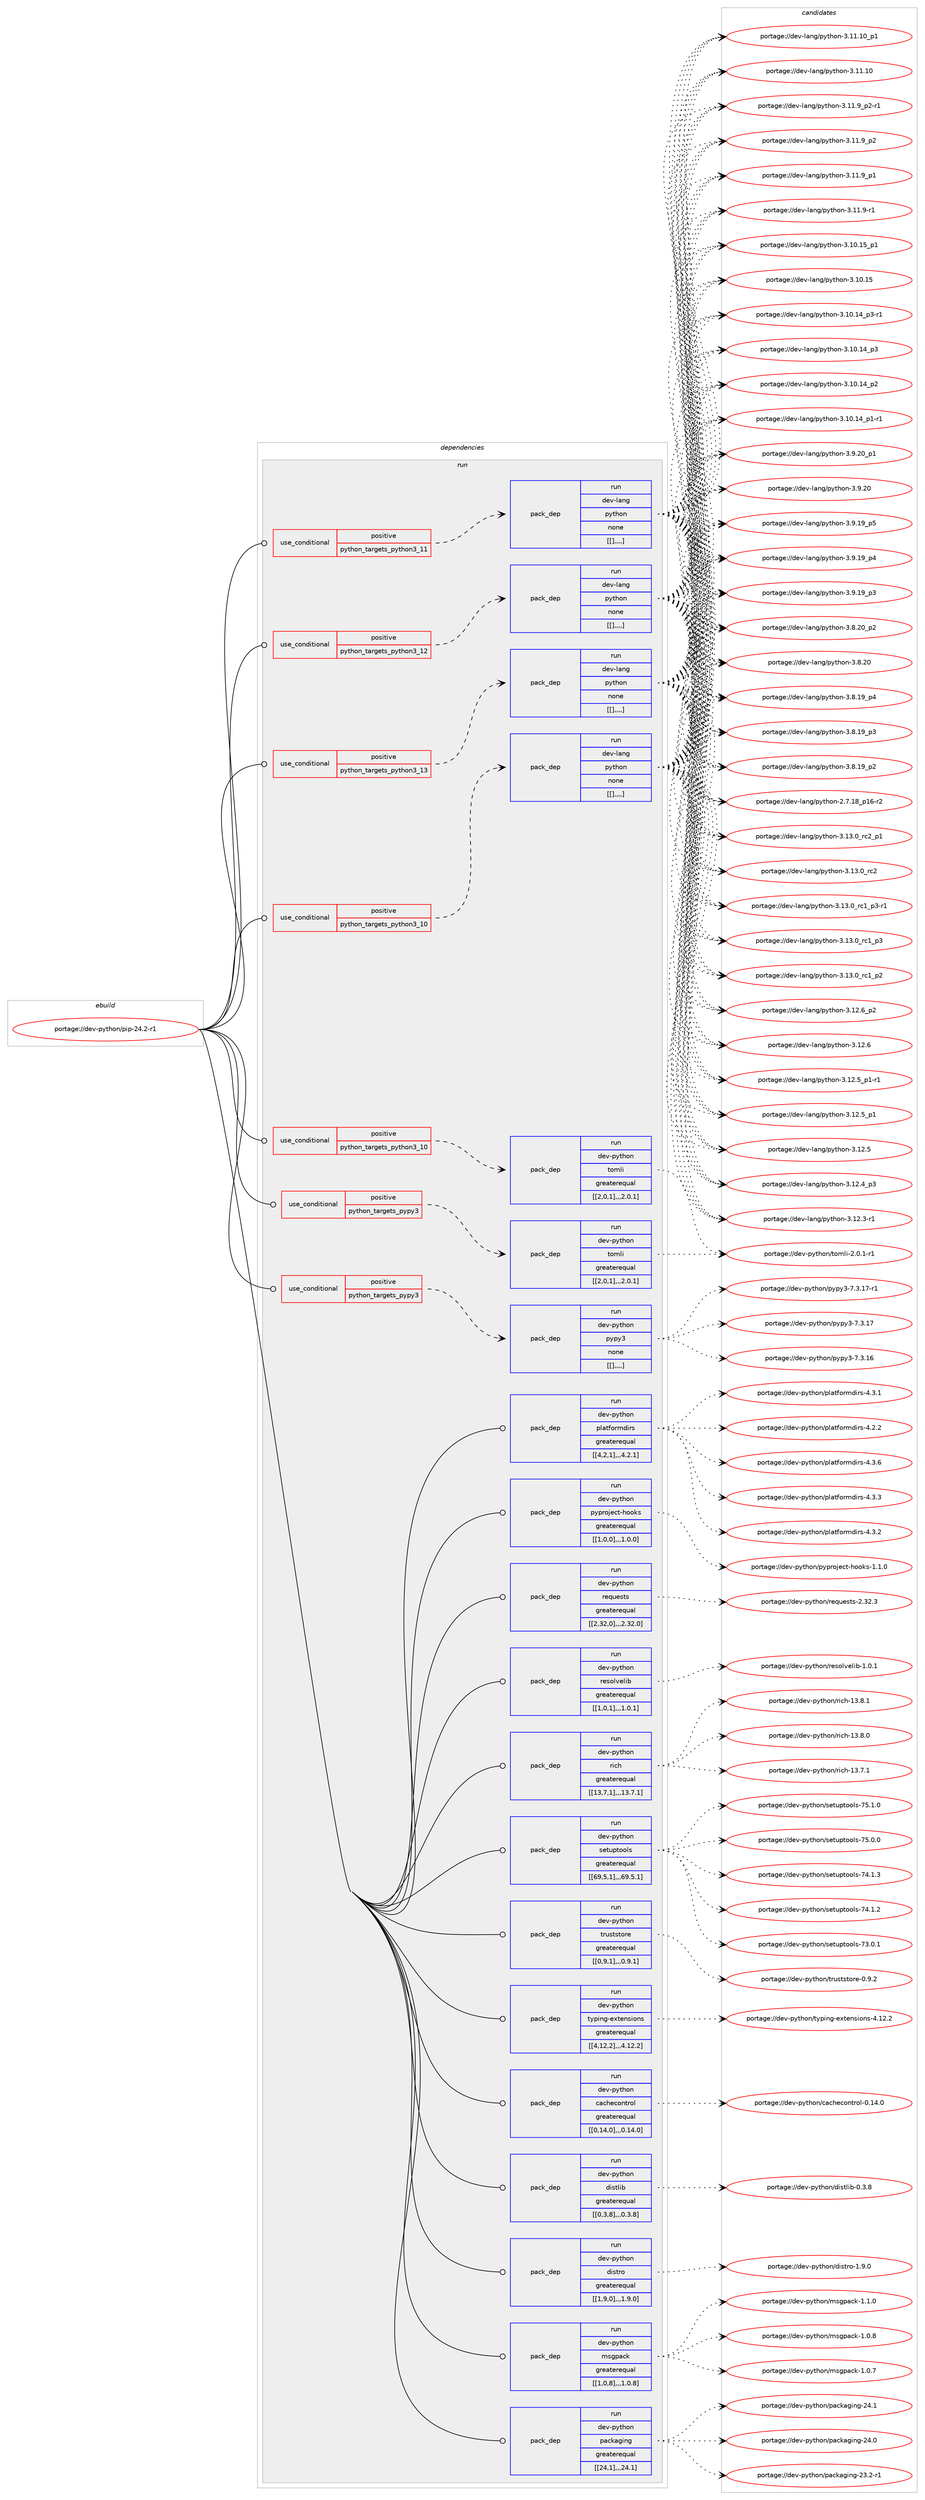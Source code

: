 digraph prolog {

# *************
# Graph options
# *************

newrank=true;
concentrate=true;
compound=true;
graph [rankdir=LR,fontname=Helvetica,fontsize=10,ranksep=1.5];#, ranksep=2.5, nodesep=0.2];
edge  [arrowhead=vee];
node  [fontname=Helvetica,fontsize=10];

# **********
# The ebuild
# **********

subgraph cluster_leftcol {
color=gray;
label=<<i>ebuild</i>>;
id [label="portage://dev-python/pip-24.2-r1", color=red, width=4, href="../dev-python/pip-24.2-r1.svg"];
}

# ****************
# The dependencies
# ****************

subgraph cluster_midcol {
color=gray;
label=<<i>dependencies</i>>;
subgraph cluster_compile {
fillcolor="#eeeeee";
style=filled;
label=<<i>compile</i>>;
}
subgraph cluster_compileandrun {
fillcolor="#eeeeee";
style=filled;
label=<<i>compile and run</i>>;
}
subgraph cluster_run {
fillcolor="#eeeeee";
style=filled;
label=<<i>run</i>>;
subgraph cond37323 {
dependency156574 [label=<<TABLE BORDER="0" CELLBORDER="1" CELLSPACING="0" CELLPADDING="4"><TR><TD ROWSPAN="3" CELLPADDING="10">use_conditional</TD></TR><TR><TD>positive</TD></TR><TR><TD>python_targets_pypy3</TD></TR></TABLE>>, shape=none, color=red];
subgraph pack118034 {
dependency156575 [label=<<TABLE BORDER="0" CELLBORDER="1" CELLSPACING="0" CELLPADDING="4" WIDTH="220"><TR><TD ROWSPAN="6" CELLPADDING="30">pack_dep</TD></TR><TR><TD WIDTH="110">run</TD></TR><TR><TD>dev-python</TD></TR><TR><TD>pypy3</TD></TR><TR><TD>none</TD></TR><TR><TD>[[],,,,]</TD></TR></TABLE>>, shape=none, color=blue];
}
dependency156574:e -> dependency156575:w [weight=20,style="dashed",arrowhead="vee"];
}
id:e -> dependency156574:w [weight=20,style="solid",arrowhead="odot"];
subgraph cond37324 {
dependency156576 [label=<<TABLE BORDER="0" CELLBORDER="1" CELLSPACING="0" CELLPADDING="4"><TR><TD ROWSPAN="3" CELLPADDING="10">use_conditional</TD></TR><TR><TD>positive</TD></TR><TR><TD>python_targets_pypy3</TD></TR></TABLE>>, shape=none, color=red];
subgraph pack118035 {
dependency156577 [label=<<TABLE BORDER="0" CELLBORDER="1" CELLSPACING="0" CELLPADDING="4" WIDTH="220"><TR><TD ROWSPAN="6" CELLPADDING="30">pack_dep</TD></TR><TR><TD WIDTH="110">run</TD></TR><TR><TD>dev-python</TD></TR><TR><TD>tomli</TD></TR><TR><TD>greaterequal</TD></TR><TR><TD>[[2,0,1],,,2.0.1]</TD></TR></TABLE>>, shape=none, color=blue];
}
dependency156576:e -> dependency156577:w [weight=20,style="dashed",arrowhead="vee"];
}
id:e -> dependency156576:w [weight=20,style="solid",arrowhead="odot"];
subgraph cond37325 {
dependency156578 [label=<<TABLE BORDER="0" CELLBORDER="1" CELLSPACING="0" CELLPADDING="4"><TR><TD ROWSPAN="3" CELLPADDING="10">use_conditional</TD></TR><TR><TD>positive</TD></TR><TR><TD>python_targets_python3_10</TD></TR></TABLE>>, shape=none, color=red];
subgraph pack118036 {
dependency156579 [label=<<TABLE BORDER="0" CELLBORDER="1" CELLSPACING="0" CELLPADDING="4" WIDTH="220"><TR><TD ROWSPAN="6" CELLPADDING="30">pack_dep</TD></TR><TR><TD WIDTH="110">run</TD></TR><TR><TD>dev-lang</TD></TR><TR><TD>python</TD></TR><TR><TD>none</TD></TR><TR><TD>[[],,,,]</TD></TR></TABLE>>, shape=none, color=blue];
}
dependency156578:e -> dependency156579:w [weight=20,style="dashed",arrowhead="vee"];
}
id:e -> dependency156578:w [weight=20,style="solid",arrowhead="odot"];
subgraph cond37326 {
dependency156580 [label=<<TABLE BORDER="0" CELLBORDER="1" CELLSPACING="0" CELLPADDING="4"><TR><TD ROWSPAN="3" CELLPADDING="10">use_conditional</TD></TR><TR><TD>positive</TD></TR><TR><TD>python_targets_python3_10</TD></TR></TABLE>>, shape=none, color=red];
subgraph pack118037 {
dependency156581 [label=<<TABLE BORDER="0" CELLBORDER="1" CELLSPACING="0" CELLPADDING="4" WIDTH="220"><TR><TD ROWSPAN="6" CELLPADDING="30">pack_dep</TD></TR><TR><TD WIDTH="110">run</TD></TR><TR><TD>dev-python</TD></TR><TR><TD>tomli</TD></TR><TR><TD>greaterequal</TD></TR><TR><TD>[[2,0,1],,,2.0.1]</TD></TR></TABLE>>, shape=none, color=blue];
}
dependency156580:e -> dependency156581:w [weight=20,style="dashed",arrowhead="vee"];
}
id:e -> dependency156580:w [weight=20,style="solid",arrowhead="odot"];
subgraph cond37327 {
dependency156582 [label=<<TABLE BORDER="0" CELLBORDER="1" CELLSPACING="0" CELLPADDING="4"><TR><TD ROWSPAN="3" CELLPADDING="10">use_conditional</TD></TR><TR><TD>positive</TD></TR><TR><TD>python_targets_python3_11</TD></TR></TABLE>>, shape=none, color=red];
subgraph pack118038 {
dependency156583 [label=<<TABLE BORDER="0" CELLBORDER="1" CELLSPACING="0" CELLPADDING="4" WIDTH="220"><TR><TD ROWSPAN="6" CELLPADDING="30">pack_dep</TD></TR><TR><TD WIDTH="110">run</TD></TR><TR><TD>dev-lang</TD></TR><TR><TD>python</TD></TR><TR><TD>none</TD></TR><TR><TD>[[],,,,]</TD></TR></TABLE>>, shape=none, color=blue];
}
dependency156582:e -> dependency156583:w [weight=20,style="dashed",arrowhead="vee"];
}
id:e -> dependency156582:w [weight=20,style="solid",arrowhead="odot"];
subgraph cond37328 {
dependency156584 [label=<<TABLE BORDER="0" CELLBORDER="1" CELLSPACING="0" CELLPADDING="4"><TR><TD ROWSPAN="3" CELLPADDING="10">use_conditional</TD></TR><TR><TD>positive</TD></TR><TR><TD>python_targets_python3_12</TD></TR></TABLE>>, shape=none, color=red];
subgraph pack118039 {
dependency156585 [label=<<TABLE BORDER="0" CELLBORDER="1" CELLSPACING="0" CELLPADDING="4" WIDTH="220"><TR><TD ROWSPAN="6" CELLPADDING="30">pack_dep</TD></TR><TR><TD WIDTH="110">run</TD></TR><TR><TD>dev-lang</TD></TR><TR><TD>python</TD></TR><TR><TD>none</TD></TR><TR><TD>[[],,,,]</TD></TR></TABLE>>, shape=none, color=blue];
}
dependency156584:e -> dependency156585:w [weight=20,style="dashed",arrowhead="vee"];
}
id:e -> dependency156584:w [weight=20,style="solid",arrowhead="odot"];
subgraph cond37329 {
dependency156586 [label=<<TABLE BORDER="0" CELLBORDER="1" CELLSPACING="0" CELLPADDING="4"><TR><TD ROWSPAN="3" CELLPADDING="10">use_conditional</TD></TR><TR><TD>positive</TD></TR><TR><TD>python_targets_python3_13</TD></TR></TABLE>>, shape=none, color=red];
subgraph pack118040 {
dependency156587 [label=<<TABLE BORDER="0" CELLBORDER="1" CELLSPACING="0" CELLPADDING="4" WIDTH="220"><TR><TD ROWSPAN="6" CELLPADDING="30">pack_dep</TD></TR><TR><TD WIDTH="110">run</TD></TR><TR><TD>dev-lang</TD></TR><TR><TD>python</TD></TR><TR><TD>none</TD></TR><TR><TD>[[],,,,]</TD></TR></TABLE>>, shape=none, color=blue];
}
dependency156586:e -> dependency156587:w [weight=20,style="dashed",arrowhead="vee"];
}
id:e -> dependency156586:w [weight=20,style="solid",arrowhead="odot"];
subgraph pack118041 {
dependency156588 [label=<<TABLE BORDER="0" CELLBORDER="1" CELLSPACING="0" CELLPADDING="4" WIDTH="220"><TR><TD ROWSPAN="6" CELLPADDING="30">pack_dep</TD></TR><TR><TD WIDTH="110">run</TD></TR><TR><TD>dev-python</TD></TR><TR><TD>cachecontrol</TD></TR><TR><TD>greaterequal</TD></TR><TR><TD>[[0,14,0],,,0.14.0]</TD></TR></TABLE>>, shape=none, color=blue];
}
id:e -> dependency156588:w [weight=20,style="solid",arrowhead="odot"];
subgraph pack118042 {
dependency156589 [label=<<TABLE BORDER="0" CELLBORDER="1" CELLSPACING="0" CELLPADDING="4" WIDTH="220"><TR><TD ROWSPAN="6" CELLPADDING="30">pack_dep</TD></TR><TR><TD WIDTH="110">run</TD></TR><TR><TD>dev-python</TD></TR><TR><TD>distlib</TD></TR><TR><TD>greaterequal</TD></TR><TR><TD>[[0,3,8],,,0.3.8]</TD></TR></TABLE>>, shape=none, color=blue];
}
id:e -> dependency156589:w [weight=20,style="solid",arrowhead="odot"];
subgraph pack118043 {
dependency156590 [label=<<TABLE BORDER="0" CELLBORDER="1" CELLSPACING="0" CELLPADDING="4" WIDTH="220"><TR><TD ROWSPAN="6" CELLPADDING="30">pack_dep</TD></TR><TR><TD WIDTH="110">run</TD></TR><TR><TD>dev-python</TD></TR><TR><TD>distro</TD></TR><TR><TD>greaterequal</TD></TR><TR><TD>[[1,9,0],,,1.9.0]</TD></TR></TABLE>>, shape=none, color=blue];
}
id:e -> dependency156590:w [weight=20,style="solid",arrowhead="odot"];
subgraph pack118044 {
dependency156591 [label=<<TABLE BORDER="0" CELLBORDER="1" CELLSPACING="0" CELLPADDING="4" WIDTH="220"><TR><TD ROWSPAN="6" CELLPADDING="30">pack_dep</TD></TR><TR><TD WIDTH="110">run</TD></TR><TR><TD>dev-python</TD></TR><TR><TD>msgpack</TD></TR><TR><TD>greaterequal</TD></TR><TR><TD>[[1,0,8],,,1.0.8]</TD></TR></TABLE>>, shape=none, color=blue];
}
id:e -> dependency156591:w [weight=20,style="solid",arrowhead="odot"];
subgraph pack118045 {
dependency156592 [label=<<TABLE BORDER="0" CELLBORDER="1" CELLSPACING="0" CELLPADDING="4" WIDTH="220"><TR><TD ROWSPAN="6" CELLPADDING="30">pack_dep</TD></TR><TR><TD WIDTH="110">run</TD></TR><TR><TD>dev-python</TD></TR><TR><TD>packaging</TD></TR><TR><TD>greaterequal</TD></TR><TR><TD>[[24,1],,,24.1]</TD></TR></TABLE>>, shape=none, color=blue];
}
id:e -> dependency156592:w [weight=20,style="solid",arrowhead="odot"];
subgraph pack118046 {
dependency156593 [label=<<TABLE BORDER="0" CELLBORDER="1" CELLSPACING="0" CELLPADDING="4" WIDTH="220"><TR><TD ROWSPAN="6" CELLPADDING="30">pack_dep</TD></TR><TR><TD WIDTH="110">run</TD></TR><TR><TD>dev-python</TD></TR><TR><TD>platformdirs</TD></TR><TR><TD>greaterequal</TD></TR><TR><TD>[[4,2,1],,,4.2.1]</TD></TR></TABLE>>, shape=none, color=blue];
}
id:e -> dependency156593:w [weight=20,style="solid",arrowhead="odot"];
subgraph pack118047 {
dependency156594 [label=<<TABLE BORDER="0" CELLBORDER="1" CELLSPACING="0" CELLPADDING="4" WIDTH="220"><TR><TD ROWSPAN="6" CELLPADDING="30">pack_dep</TD></TR><TR><TD WIDTH="110">run</TD></TR><TR><TD>dev-python</TD></TR><TR><TD>pyproject-hooks</TD></TR><TR><TD>greaterequal</TD></TR><TR><TD>[[1,0,0],,,1.0.0]</TD></TR></TABLE>>, shape=none, color=blue];
}
id:e -> dependency156594:w [weight=20,style="solid",arrowhead="odot"];
subgraph pack118048 {
dependency156595 [label=<<TABLE BORDER="0" CELLBORDER="1" CELLSPACING="0" CELLPADDING="4" WIDTH="220"><TR><TD ROWSPAN="6" CELLPADDING="30">pack_dep</TD></TR><TR><TD WIDTH="110">run</TD></TR><TR><TD>dev-python</TD></TR><TR><TD>requests</TD></TR><TR><TD>greaterequal</TD></TR><TR><TD>[[2,32,0],,,2.32.0]</TD></TR></TABLE>>, shape=none, color=blue];
}
id:e -> dependency156595:w [weight=20,style="solid",arrowhead="odot"];
subgraph pack118049 {
dependency156596 [label=<<TABLE BORDER="0" CELLBORDER="1" CELLSPACING="0" CELLPADDING="4" WIDTH="220"><TR><TD ROWSPAN="6" CELLPADDING="30">pack_dep</TD></TR><TR><TD WIDTH="110">run</TD></TR><TR><TD>dev-python</TD></TR><TR><TD>resolvelib</TD></TR><TR><TD>greaterequal</TD></TR><TR><TD>[[1,0,1],,,1.0.1]</TD></TR></TABLE>>, shape=none, color=blue];
}
id:e -> dependency156596:w [weight=20,style="solid",arrowhead="odot"];
subgraph pack118050 {
dependency156597 [label=<<TABLE BORDER="0" CELLBORDER="1" CELLSPACING="0" CELLPADDING="4" WIDTH="220"><TR><TD ROWSPAN="6" CELLPADDING="30">pack_dep</TD></TR><TR><TD WIDTH="110">run</TD></TR><TR><TD>dev-python</TD></TR><TR><TD>rich</TD></TR><TR><TD>greaterequal</TD></TR><TR><TD>[[13,7,1],,,13.7.1]</TD></TR></TABLE>>, shape=none, color=blue];
}
id:e -> dependency156597:w [weight=20,style="solid",arrowhead="odot"];
subgraph pack118051 {
dependency156598 [label=<<TABLE BORDER="0" CELLBORDER="1" CELLSPACING="0" CELLPADDING="4" WIDTH="220"><TR><TD ROWSPAN="6" CELLPADDING="30">pack_dep</TD></TR><TR><TD WIDTH="110">run</TD></TR><TR><TD>dev-python</TD></TR><TR><TD>setuptools</TD></TR><TR><TD>greaterequal</TD></TR><TR><TD>[[69,5,1],,,69.5.1]</TD></TR></TABLE>>, shape=none, color=blue];
}
id:e -> dependency156598:w [weight=20,style="solid",arrowhead="odot"];
subgraph pack118052 {
dependency156599 [label=<<TABLE BORDER="0" CELLBORDER="1" CELLSPACING="0" CELLPADDING="4" WIDTH="220"><TR><TD ROWSPAN="6" CELLPADDING="30">pack_dep</TD></TR><TR><TD WIDTH="110">run</TD></TR><TR><TD>dev-python</TD></TR><TR><TD>truststore</TD></TR><TR><TD>greaterequal</TD></TR><TR><TD>[[0,9,1],,,0.9.1]</TD></TR></TABLE>>, shape=none, color=blue];
}
id:e -> dependency156599:w [weight=20,style="solid",arrowhead="odot"];
subgraph pack118053 {
dependency156600 [label=<<TABLE BORDER="0" CELLBORDER="1" CELLSPACING="0" CELLPADDING="4" WIDTH="220"><TR><TD ROWSPAN="6" CELLPADDING="30">pack_dep</TD></TR><TR><TD WIDTH="110">run</TD></TR><TR><TD>dev-python</TD></TR><TR><TD>typing-extensions</TD></TR><TR><TD>greaterequal</TD></TR><TR><TD>[[4,12,2],,,4.12.2]</TD></TR></TABLE>>, shape=none, color=blue];
}
id:e -> dependency156600:w [weight=20,style="solid",arrowhead="odot"];
}
}

# **************
# The candidates
# **************

subgraph cluster_choices {
rank=same;
color=gray;
label=<<i>candidates</i>>;

subgraph choice118034 {
color=black;
nodesep=1;
choice100101118451121211161041111104711212111212151455546514649554511449 [label="portage://dev-python/pypy3-7.3.17-r1", color=red, width=4,href="../dev-python/pypy3-7.3.17-r1.svg"];
choice10010111845112121116104111110471121211121215145554651464955 [label="portage://dev-python/pypy3-7.3.17", color=red, width=4,href="../dev-python/pypy3-7.3.17.svg"];
choice10010111845112121116104111110471121211121215145554651464954 [label="portage://dev-python/pypy3-7.3.16", color=red, width=4,href="../dev-python/pypy3-7.3.16.svg"];
dependency156575:e -> choice100101118451121211161041111104711212111212151455546514649554511449:w [style=dotted,weight="100"];
dependency156575:e -> choice10010111845112121116104111110471121211121215145554651464955:w [style=dotted,weight="100"];
dependency156575:e -> choice10010111845112121116104111110471121211121215145554651464954:w [style=dotted,weight="100"];
}
subgraph choice118035 {
color=black;
nodesep=1;
choice10010111845112121116104111110471161111091081054550464846494511449 [label="portage://dev-python/tomli-2.0.1-r1", color=red, width=4,href="../dev-python/tomli-2.0.1-r1.svg"];
dependency156577:e -> choice10010111845112121116104111110471161111091081054550464846494511449:w [style=dotted,weight="100"];
}
subgraph choice118036 {
color=black;
nodesep=1;
choice100101118451089711010347112121116104111110455146495146489511499509511249 [label="portage://dev-lang/python-3.13.0_rc2_p1", color=red, width=4,href="../dev-lang/python-3.13.0_rc2_p1.svg"];
choice10010111845108971101034711212111610411111045514649514648951149950 [label="portage://dev-lang/python-3.13.0_rc2", color=red, width=4,href="../dev-lang/python-3.13.0_rc2.svg"];
choice1001011184510897110103471121211161041111104551464951464895114994995112514511449 [label="portage://dev-lang/python-3.13.0_rc1_p3-r1", color=red, width=4,href="../dev-lang/python-3.13.0_rc1_p3-r1.svg"];
choice100101118451089711010347112121116104111110455146495146489511499499511251 [label="portage://dev-lang/python-3.13.0_rc1_p3", color=red, width=4,href="../dev-lang/python-3.13.0_rc1_p3.svg"];
choice100101118451089711010347112121116104111110455146495146489511499499511250 [label="portage://dev-lang/python-3.13.0_rc1_p2", color=red, width=4,href="../dev-lang/python-3.13.0_rc1_p2.svg"];
choice100101118451089711010347112121116104111110455146495046549511250 [label="portage://dev-lang/python-3.12.6_p2", color=red, width=4,href="../dev-lang/python-3.12.6_p2.svg"];
choice10010111845108971101034711212111610411111045514649504654 [label="portage://dev-lang/python-3.12.6", color=red, width=4,href="../dev-lang/python-3.12.6.svg"];
choice1001011184510897110103471121211161041111104551464950465395112494511449 [label="portage://dev-lang/python-3.12.5_p1-r1", color=red, width=4,href="../dev-lang/python-3.12.5_p1-r1.svg"];
choice100101118451089711010347112121116104111110455146495046539511249 [label="portage://dev-lang/python-3.12.5_p1", color=red, width=4,href="../dev-lang/python-3.12.5_p1.svg"];
choice10010111845108971101034711212111610411111045514649504653 [label="portage://dev-lang/python-3.12.5", color=red, width=4,href="../dev-lang/python-3.12.5.svg"];
choice100101118451089711010347112121116104111110455146495046529511251 [label="portage://dev-lang/python-3.12.4_p3", color=red, width=4,href="../dev-lang/python-3.12.4_p3.svg"];
choice100101118451089711010347112121116104111110455146495046514511449 [label="portage://dev-lang/python-3.12.3-r1", color=red, width=4,href="../dev-lang/python-3.12.3-r1.svg"];
choice10010111845108971101034711212111610411111045514649494649489511249 [label="portage://dev-lang/python-3.11.10_p1", color=red, width=4,href="../dev-lang/python-3.11.10_p1.svg"];
choice1001011184510897110103471121211161041111104551464949464948 [label="portage://dev-lang/python-3.11.10", color=red, width=4,href="../dev-lang/python-3.11.10.svg"];
choice1001011184510897110103471121211161041111104551464949465795112504511449 [label="portage://dev-lang/python-3.11.9_p2-r1", color=red, width=4,href="../dev-lang/python-3.11.9_p2-r1.svg"];
choice100101118451089711010347112121116104111110455146494946579511250 [label="portage://dev-lang/python-3.11.9_p2", color=red, width=4,href="../dev-lang/python-3.11.9_p2.svg"];
choice100101118451089711010347112121116104111110455146494946579511249 [label="portage://dev-lang/python-3.11.9_p1", color=red, width=4,href="../dev-lang/python-3.11.9_p1.svg"];
choice100101118451089711010347112121116104111110455146494946574511449 [label="portage://dev-lang/python-3.11.9-r1", color=red, width=4,href="../dev-lang/python-3.11.9-r1.svg"];
choice10010111845108971101034711212111610411111045514649484649539511249 [label="portage://dev-lang/python-3.10.15_p1", color=red, width=4,href="../dev-lang/python-3.10.15_p1.svg"];
choice1001011184510897110103471121211161041111104551464948464953 [label="portage://dev-lang/python-3.10.15", color=red, width=4,href="../dev-lang/python-3.10.15.svg"];
choice100101118451089711010347112121116104111110455146494846495295112514511449 [label="portage://dev-lang/python-3.10.14_p3-r1", color=red, width=4,href="../dev-lang/python-3.10.14_p3-r1.svg"];
choice10010111845108971101034711212111610411111045514649484649529511251 [label="portage://dev-lang/python-3.10.14_p3", color=red, width=4,href="../dev-lang/python-3.10.14_p3.svg"];
choice10010111845108971101034711212111610411111045514649484649529511250 [label="portage://dev-lang/python-3.10.14_p2", color=red, width=4,href="../dev-lang/python-3.10.14_p2.svg"];
choice100101118451089711010347112121116104111110455146494846495295112494511449 [label="portage://dev-lang/python-3.10.14_p1-r1", color=red, width=4,href="../dev-lang/python-3.10.14_p1-r1.svg"];
choice100101118451089711010347112121116104111110455146574650489511249 [label="portage://dev-lang/python-3.9.20_p1", color=red, width=4,href="../dev-lang/python-3.9.20_p1.svg"];
choice10010111845108971101034711212111610411111045514657465048 [label="portage://dev-lang/python-3.9.20", color=red, width=4,href="../dev-lang/python-3.9.20.svg"];
choice100101118451089711010347112121116104111110455146574649579511253 [label="portage://dev-lang/python-3.9.19_p5", color=red, width=4,href="../dev-lang/python-3.9.19_p5.svg"];
choice100101118451089711010347112121116104111110455146574649579511252 [label="portage://dev-lang/python-3.9.19_p4", color=red, width=4,href="../dev-lang/python-3.9.19_p4.svg"];
choice100101118451089711010347112121116104111110455146574649579511251 [label="portage://dev-lang/python-3.9.19_p3", color=red, width=4,href="../dev-lang/python-3.9.19_p3.svg"];
choice100101118451089711010347112121116104111110455146564650489511250 [label="portage://dev-lang/python-3.8.20_p2", color=red, width=4,href="../dev-lang/python-3.8.20_p2.svg"];
choice10010111845108971101034711212111610411111045514656465048 [label="portage://dev-lang/python-3.8.20", color=red, width=4,href="../dev-lang/python-3.8.20.svg"];
choice100101118451089711010347112121116104111110455146564649579511252 [label="portage://dev-lang/python-3.8.19_p4", color=red, width=4,href="../dev-lang/python-3.8.19_p4.svg"];
choice100101118451089711010347112121116104111110455146564649579511251 [label="portage://dev-lang/python-3.8.19_p3", color=red, width=4,href="../dev-lang/python-3.8.19_p3.svg"];
choice100101118451089711010347112121116104111110455146564649579511250 [label="portage://dev-lang/python-3.8.19_p2", color=red, width=4,href="../dev-lang/python-3.8.19_p2.svg"];
choice100101118451089711010347112121116104111110455046554649569511249544511450 [label="portage://dev-lang/python-2.7.18_p16-r2", color=red, width=4,href="../dev-lang/python-2.7.18_p16-r2.svg"];
dependency156579:e -> choice100101118451089711010347112121116104111110455146495146489511499509511249:w [style=dotted,weight="100"];
dependency156579:e -> choice10010111845108971101034711212111610411111045514649514648951149950:w [style=dotted,weight="100"];
dependency156579:e -> choice1001011184510897110103471121211161041111104551464951464895114994995112514511449:w [style=dotted,weight="100"];
dependency156579:e -> choice100101118451089711010347112121116104111110455146495146489511499499511251:w [style=dotted,weight="100"];
dependency156579:e -> choice100101118451089711010347112121116104111110455146495146489511499499511250:w [style=dotted,weight="100"];
dependency156579:e -> choice100101118451089711010347112121116104111110455146495046549511250:w [style=dotted,weight="100"];
dependency156579:e -> choice10010111845108971101034711212111610411111045514649504654:w [style=dotted,weight="100"];
dependency156579:e -> choice1001011184510897110103471121211161041111104551464950465395112494511449:w [style=dotted,weight="100"];
dependency156579:e -> choice100101118451089711010347112121116104111110455146495046539511249:w [style=dotted,weight="100"];
dependency156579:e -> choice10010111845108971101034711212111610411111045514649504653:w [style=dotted,weight="100"];
dependency156579:e -> choice100101118451089711010347112121116104111110455146495046529511251:w [style=dotted,weight="100"];
dependency156579:e -> choice100101118451089711010347112121116104111110455146495046514511449:w [style=dotted,weight="100"];
dependency156579:e -> choice10010111845108971101034711212111610411111045514649494649489511249:w [style=dotted,weight="100"];
dependency156579:e -> choice1001011184510897110103471121211161041111104551464949464948:w [style=dotted,weight="100"];
dependency156579:e -> choice1001011184510897110103471121211161041111104551464949465795112504511449:w [style=dotted,weight="100"];
dependency156579:e -> choice100101118451089711010347112121116104111110455146494946579511250:w [style=dotted,weight="100"];
dependency156579:e -> choice100101118451089711010347112121116104111110455146494946579511249:w [style=dotted,weight="100"];
dependency156579:e -> choice100101118451089711010347112121116104111110455146494946574511449:w [style=dotted,weight="100"];
dependency156579:e -> choice10010111845108971101034711212111610411111045514649484649539511249:w [style=dotted,weight="100"];
dependency156579:e -> choice1001011184510897110103471121211161041111104551464948464953:w [style=dotted,weight="100"];
dependency156579:e -> choice100101118451089711010347112121116104111110455146494846495295112514511449:w [style=dotted,weight="100"];
dependency156579:e -> choice10010111845108971101034711212111610411111045514649484649529511251:w [style=dotted,weight="100"];
dependency156579:e -> choice10010111845108971101034711212111610411111045514649484649529511250:w [style=dotted,weight="100"];
dependency156579:e -> choice100101118451089711010347112121116104111110455146494846495295112494511449:w [style=dotted,weight="100"];
dependency156579:e -> choice100101118451089711010347112121116104111110455146574650489511249:w [style=dotted,weight="100"];
dependency156579:e -> choice10010111845108971101034711212111610411111045514657465048:w [style=dotted,weight="100"];
dependency156579:e -> choice100101118451089711010347112121116104111110455146574649579511253:w [style=dotted,weight="100"];
dependency156579:e -> choice100101118451089711010347112121116104111110455146574649579511252:w [style=dotted,weight="100"];
dependency156579:e -> choice100101118451089711010347112121116104111110455146574649579511251:w [style=dotted,weight="100"];
dependency156579:e -> choice100101118451089711010347112121116104111110455146564650489511250:w [style=dotted,weight="100"];
dependency156579:e -> choice10010111845108971101034711212111610411111045514656465048:w [style=dotted,weight="100"];
dependency156579:e -> choice100101118451089711010347112121116104111110455146564649579511252:w [style=dotted,weight="100"];
dependency156579:e -> choice100101118451089711010347112121116104111110455146564649579511251:w [style=dotted,weight="100"];
dependency156579:e -> choice100101118451089711010347112121116104111110455146564649579511250:w [style=dotted,weight="100"];
dependency156579:e -> choice100101118451089711010347112121116104111110455046554649569511249544511450:w [style=dotted,weight="100"];
}
subgraph choice118037 {
color=black;
nodesep=1;
choice10010111845112121116104111110471161111091081054550464846494511449 [label="portage://dev-python/tomli-2.0.1-r1", color=red, width=4,href="../dev-python/tomli-2.0.1-r1.svg"];
dependency156581:e -> choice10010111845112121116104111110471161111091081054550464846494511449:w [style=dotted,weight="100"];
}
subgraph choice118038 {
color=black;
nodesep=1;
choice100101118451089711010347112121116104111110455146495146489511499509511249 [label="portage://dev-lang/python-3.13.0_rc2_p1", color=red, width=4,href="../dev-lang/python-3.13.0_rc2_p1.svg"];
choice10010111845108971101034711212111610411111045514649514648951149950 [label="portage://dev-lang/python-3.13.0_rc2", color=red, width=4,href="../dev-lang/python-3.13.0_rc2.svg"];
choice1001011184510897110103471121211161041111104551464951464895114994995112514511449 [label="portage://dev-lang/python-3.13.0_rc1_p3-r1", color=red, width=4,href="../dev-lang/python-3.13.0_rc1_p3-r1.svg"];
choice100101118451089711010347112121116104111110455146495146489511499499511251 [label="portage://dev-lang/python-3.13.0_rc1_p3", color=red, width=4,href="../dev-lang/python-3.13.0_rc1_p3.svg"];
choice100101118451089711010347112121116104111110455146495146489511499499511250 [label="portage://dev-lang/python-3.13.0_rc1_p2", color=red, width=4,href="../dev-lang/python-3.13.0_rc1_p2.svg"];
choice100101118451089711010347112121116104111110455146495046549511250 [label="portage://dev-lang/python-3.12.6_p2", color=red, width=4,href="../dev-lang/python-3.12.6_p2.svg"];
choice10010111845108971101034711212111610411111045514649504654 [label="portage://dev-lang/python-3.12.6", color=red, width=4,href="../dev-lang/python-3.12.6.svg"];
choice1001011184510897110103471121211161041111104551464950465395112494511449 [label="portage://dev-lang/python-3.12.5_p1-r1", color=red, width=4,href="../dev-lang/python-3.12.5_p1-r1.svg"];
choice100101118451089711010347112121116104111110455146495046539511249 [label="portage://dev-lang/python-3.12.5_p1", color=red, width=4,href="../dev-lang/python-3.12.5_p1.svg"];
choice10010111845108971101034711212111610411111045514649504653 [label="portage://dev-lang/python-3.12.5", color=red, width=4,href="../dev-lang/python-3.12.5.svg"];
choice100101118451089711010347112121116104111110455146495046529511251 [label="portage://dev-lang/python-3.12.4_p3", color=red, width=4,href="../dev-lang/python-3.12.4_p3.svg"];
choice100101118451089711010347112121116104111110455146495046514511449 [label="portage://dev-lang/python-3.12.3-r1", color=red, width=4,href="../dev-lang/python-3.12.3-r1.svg"];
choice10010111845108971101034711212111610411111045514649494649489511249 [label="portage://dev-lang/python-3.11.10_p1", color=red, width=4,href="../dev-lang/python-3.11.10_p1.svg"];
choice1001011184510897110103471121211161041111104551464949464948 [label="portage://dev-lang/python-3.11.10", color=red, width=4,href="../dev-lang/python-3.11.10.svg"];
choice1001011184510897110103471121211161041111104551464949465795112504511449 [label="portage://dev-lang/python-3.11.9_p2-r1", color=red, width=4,href="../dev-lang/python-3.11.9_p2-r1.svg"];
choice100101118451089711010347112121116104111110455146494946579511250 [label="portage://dev-lang/python-3.11.9_p2", color=red, width=4,href="../dev-lang/python-3.11.9_p2.svg"];
choice100101118451089711010347112121116104111110455146494946579511249 [label="portage://dev-lang/python-3.11.9_p1", color=red, width=4,href="../dev-lang/python-3.11.9_p1.svg"];
choice100101118451089711010347112121116104111110455146494946574511449 [label="portage://dev-lang/python-3.11.9-r1", color=red, width=4,href="../dev-lang/python-3.11.9-r1.svg"];
choice10010111845108971101034711212111610411111045514649484649539511249 [label="portage://dev-lang/python-3.10.15_p1", color=red, width=4,href="../dev-lang/python-3.10.15_p1.svg"];
choice1001011184510897110103471121211161041111104551464948464953 [label="portage://dev-lang/python-3.10.15", color=red, width=4,href="../dev-lang/python-3.10.15.svg"];
choice100101118451089711010347112121116104111110455146494846495295112514511449 [label="portage://dev-lang/python-3.10.14_p3-r1", color=red, width=4,href="../dev-lang/python-3.10.14_p3-r1.svg"];
choice10010111845108971101034711212111610411111045514649484649529511251 [label="portage://dev-lang/python-3.10.14_p3", color=red, width=4,href="../dev-lang/python-3.10.14_p3.svg"];
choice10010111845108971101034711212111610411111045514649484649529511250 [label="portage://dev-lang/python-3.10.14_p2", color=red, width=4,href="../dev-lang/python-3.10.14_p2.svg"];
choice100101118451089711010347112121116104111110455146494846495295112494511449 [label="portage://dev-lang/python-3.10.14_p1-r1", color=red, width=4,href="../dev-lang/python-3.10.14_p1-r1.svg"];
choice100101118451089711010347112121116104111110455146574650489511249 [label="portage://dev-lang/python-3.9.20_p1", color=red, width=4,href="../dev-lang/python-3.9.20_p1.svg"];
choice10010111845108971101034711212111610411111045514657465048 [label="portage://dev-lang/python-3.9.20", color=red, width=4,href="../dev-lang/python-3.9.20.svg"];
choice100101118451089711010347112121116104111110455146574649579511253 [label="portage://dev-lang/python-3.9.19_p5", color=red, width=4,href="../dev-lang/python-3.9.19_p5.svg"];
choice100101118451089711010347112121116104111110455146574649579511252 [label="portage://dev-lang/python-3.9.19_p4", color=red, width=4,href="../dev-lang/python-3.9.19_p4.svg"];
choice100101118451089711010347112121116104111110455146574649579511251 [label="portage://dev-lang/python-3.9.19_p3", color=red, width=4,href="../dev-lang/python-3.9.19_p3.svg"];
choice100101118451089711010347112121116104111110455146564650489511250 [label="portage://dev-lang/python-3.8.20_p2", color=red, width=4,href="../dev-lang/python-3.8.20_p2.svg"];
choice10010111845108971101034711212111610411111045514656465048 [label="portage://dev-lang/python-3.8.20", color=red, width=4,href="../dev-lang/python-3.8.20.svg"];
choice100101118451089711010347112121116104111110455146564649579511252 [label="portage://dev-lang/python-3.8.19_p4", color=red, width=4,href="../dev-lang/python-3.8.19_p4.svg"];
choice100101118451089711010347112121116104111110455146564649579511251 [label="portage://dev-lang/python-3.8.19_p3", color=red, width=4,href="../dev-lang/python-3.8.19_p3.svg"];
choice100101118451089711010347112121116104111110455146564649579511250 [label="portage://dev-lang/python-3.8.19_p2", color=red, width=4,href="../dev-lang/python-3.8.19_p2.svg"];
choice100101118451089711010347112121116104111110455046554649569511249544511450 [label="portage://dev-lang/python-2.7.18_p16-r2", color=red, width=4,href="../dev-lang/python-2.7.18_p16-r2.svg"];
dependency156583:e -> choice100101118451089711010347112121116104111110455146495146489511499509511249:w [style=dotted,weight="100"];
dependency156583:e -> choice10010111845108971101034711212111610411111045514649514648951149950:w [style=dotted,weight="100"];
dependency156583:e -> choice1001011184510897110103471121211161041111104551464951464895114994995112514511449:w [style=dotted,weight="100"];
dependency156583:e -> choice100101118451089711010347112121116104111110455146495146489511499499511251:w [style=dotted,weight="100"];
dependency156583:e -> choice100101118451089711010347112121116104111110455146495146489511499499511250:w [style=dotted,weight="100"];
dependency156583:e -> choice100101118451089711010347112121116104111110455146495046549511250:w [style=dotted,weight="100"];
dependency156583:e -> choice10010111845108971101034711212111610411111045514649504654:w [style=dotted,weight="100"];
dependency156583:e -> choice1001011184510897110103471121211161041111104551464950465395112494511449:w [style=dotted,weight="100"];
dependency156583:e -> choice100101118451089711010347112121116104111110455146495046539511249:w [style=dotted,weight="100"];
dependency156583:e -> choice10010111845108971101034711212111610411111045514649504653:w [style=dotted,weight="100"];
dependency156583:e -> choice100101118451089711010347112121116104111110455146495046529511251:w [style=dotted,weight="100"];
dependency156583:e -> choice100101118451089711010347112121116104111110455146495046514511449:w [style=dotted,weight="100"];
dependency156583:e -> choice10010111845108971101034711212111610411111045514649494649489511249:w [style=dotted,weight="100"];
dependency156583:e -> choice1001011184510897110103471121211161041111104551464949464948:w [style=dotted,weight="100"];
dependency156583:e -> choice1001011184510897110103471121211161041111104551464949465795112504511449:w [style=dotted,weight="100"];
dependency156583:e -> choice100101118451089711010347112121116104111110455146494946579511250:w [style=dotted,weight="100"];
dependency156583:e -> choice100101118451089711010347112121116104111110455146494946579511249:w [style=dotted,weight="100"];
dependency156583:e -> choice100101118451089711010347112121116104111110455146494946574511449:w [style=dotted,weight="100"];
dependency156583:e -> choice10010111845108971101034711212111610411111045514649484649539511249:w [style=dotted,weight="100"];
dependency156583:e -> choice1001011184510897110103471121211161041111104551464948464953:w [style=dotted,weight="100"];
dependency156583:e -> choice100101118451089711010347112121116104111110455146494846495295112514511449:w [style=dotted,weight="100"];
dependency156583:e -> choice10010111845108971101034711212111610411111045514649484649529511251:w [style=dotted,weight="100"];
dependency156583:e -> choice10010111845108971101034711212111610411111045514649484649529511250:w [style=dotted,weight="100"];
dependency156583:e -> choice100101118451089711010347112121116104111110455146494846495295112494511449:w [style=dotted,weight="100"];
dependency156583:e -> choice100101118451089711010347112121116104111110455146574650489511249:w [style=dotted,weight="100"];
dependency156583:e -> choice10010111845108971101034711212111610411111045514657465048:w [style=dotted,weight="100"];
dependency156583:e -> choice100101118451089711010347112121116104111110455146574649579511253:w [style=dotted,weight="100"];
dependency156583:e -> choice100101118451089711010347112121116104111110455146574649579511252:w [style=dotted,weight="100"];
dependency156583:e -> choice100101118451089711010347112121116104111110455146574649579511251:w [style=dotted,weight="100"];
dependency156583:e -> choice100101118451089711010347112121116104111110455146564650489511250:w [style=dotted,weight="100"];
dependency156583:e -> choice10010111845108971101034711212111610411111045514656465048:w [style=dotted,weight="100"];
dependency156583:e -> choice100101118451089711010347112121116104111110455146564649579511252:w [style=dotted,weight="100"];
dependency156583:e -> choice100101118451089711010347112121116104111110455146564649579511251:w [style=dotted,weight="100"];
dependency156583:e -> choice100101118451089711010347112121116104111110455146564649579511250:w [style=dotted,weight="100"];
dependency156583:e -> choice100101118451089711010347112121116104111110455046554649569511249544511450:w [style=dotted,weight="100"];
}
subgraph choice118039 {
color=black;
nodesep=1;
choice100101118451089711010347112121116104111110455146495146489511499509511249 [label="portage://dev-lang/python-3.13.0_rc2_p1", color=red, width=4,href="../dev-lang/python-3.13.0_rc2_p1.svg"];
choice10010111845108971101034711212111610411111045514649514648951149950 [label="portage://dev-lang/python-3.13.0_rc2", color=red, width=4,href="../dev-lang/python-3.13.0_rc2.svg"];
choice1001011184510897110103471121211161041111104551464951464895114994995112514511449 [label="portage://dev-lang/python-3.13.0_rc1_p3-r1", color=red, width=4,href="../dev-lang/python-3.13.0_rc1_p3-r1.svg"];
choice100101118451089711010347112121116104111110455146495146489511499499511251 [label="portage://dev-lang/python-3.13.0_rc1_p3", color=red, width=4,href="../dev-lang/python-3.13.0_rc1_p3.svg"];
choice100101118451089711010347112121116104111110455146495146489511499499511250 [label="portage://dev-lang/python-3.13.0_rc1_p2", color=red, width=4,href="../dev-lang/python-3.13.0_rc1_p2.svg"];
choice100101118451089711010347112121116104111110455146495046549511250 [label="portage://dev-lang/python-3.12.6_p2", color=red, width=4,href="../dev-lang/python-3.12.6_p2.svg"];
choice10010111845108971101034711212111610411111045514649504654 [label="portage://dev-lang/python-3.12.6", color=red, width=4,href="../dev-lang/python-3.12.6.svg"];
choice1001011184510897110103471121211161041111104551464950465395112494511449 [label="portage://dev-lang/python-3.12.5_p1-r1", color=red, width=4,href="../dev-lang/python-3.12.5_p1-r1.svg"];
choice100101118451089711010347112121116104111110455146495046539511249 [label="portage://dev-lang/python-3.12.5_p1", color=red, width=4,href="../dev-lang/python-3.12.5_p1.svg"];
choice10010111845108971101034711212111610411111045514649504653 [label="portage://dev-lang/python-3.12.5", color=red, width=4,href="../dev-lang/python-3.12.5.svg"];
choice100101118451089711010347112121116104111110455146495046529511251 [label="portage://dev-lang/python-3.12.4_p3", color=red, width=4,href="../dev-lang/python-3.12.4_p3.svg"];
choice100101118451089711010347112121116104111110455146495046514511449 [label="portage://dev-lang/python-3.12.3-r1", color=red, width=4,href="../dev-lang/python-3.12.3-r1.svg"];
choice10010111845108971101034711212111610411111045514649494649489511249 [label="portage://dev-lang/python-3.11.10_p1", color=red, width=4,href="../dev-lang/python-3.11.10_p1.svg"];
choice1001011184510897110103471121211161041111104551464949464948 [label="portage://dev-lang/python-3.11.10", color=red, width=4,href="../dev-lang/python-3.11.10.svg"];
choice1001011184510897110103471121211161041111104551464949465795112504511449 [label="portage://dev-lang/python-3.11.9_p2-r1", color=red, width=4,href="../dev-lang/python-3.11.9_p2-r1.svg"];
choice100101118451089711010347112121116104111110455146494946579511250 [label="portage://dev-lang/python-3.11.9_p2", color=red, width=4,href="../dev-lang/python-3.11.9_p2.svg"];
choice100101118451089711010347112121116104111110455146494946579511249 [label="portage://dev-lang/python-3.11.9_p1", color=red, width=4,href="../dev-lang/python-3.11.9_p1.svg"];
choice100101118451089711010347112121116104111110455146494946574511449 [label="portage://dev-lang/python-3.11.9-r1", color=red, width=4,href="../dev-lang/python-3.11.9-r1.svg"];
choice10010111845108971101034711212111610411111045514649484649539511249 [label="portage://dev-lang/python-3.10.15_p1", color=red, width=4,href="../dev-lang/python-3.10.15_p1.svg"];
choice1001011184510897110103471121211161041111104551464948464953 [label="portage://dev-lang/python-3.10.15", color=red, width=4,href="../dev-lang/python-3.10.15.svg"];
choice100101118451089711010347112121116104111110455146494846495295112514511449 [label="portage://dev-lang/python-3.10.14_p3-r1", color=red, width=4,href="../dev-lang/python-3.10.14_p3-r1.svg"];
choice10010111845108971101034711212111610411111045514649484649529511251 [label="portage://dev-lang/python-3.10.14_p3", color=red, width=4,href="../dev-lang/python-3.10.14_p3.svg"];
choice10010111845108971101034711212111610411111045514649484649529511250 [label="portage://dev-lang/python-3.10.14_p2", color=red, width=4,href="../dev-lang/python-3.10.14_p2.svg"];
choice100101118451089711010347112121116104111110455146494846495295112494511449 [label="portage://dev-lang/python-3.10.14_p1-r1", color=red, width=4,href="../dev-lang/python-3.10.14_p1-r1.svg"];
choice100101118451089711010347112121116104111110455146574650489511249 [label="portage://dev-lang/python-3.9.20_p1", color=red, width=4,href="../dev-lang/python-3.9.20_p1.svg"];
choice10010111845108971101034711212111610411111045514657465048 [label="portage://dev-lang/python-3.9.20", color=red, width=4,href="../dev-lang/python-3.9.20.svg"];
choice100101118451089711010347112121116104111110455146574649579511253 [label="portage://dev-lang/python-3.9.19_p5", color=red, width=4,href="../dev-lang/python-3.9.19_p5.svg"];
choice100101118451089711010347112121116104111110455146574649579511252 [label="portage://dev-lang/python-3.9.19_p4", color=red, width=4,href="../dev-lang/python-3.9.19_p4.svg"];
choice100101118451089711010347112121116104111110455146574649579511251 [label="portage://dev-lang/python-3.9.19_p3", color=red, width=4,href="../dev-lang/python-3.9.19_p3.svg"];
choice100101118451089711010347112121116104111110455146564650489511250 [label="portage://dev-lang/python-3.8.20_p2", color=red, width=4,href="../dev-lang/python-3.8.20_p2.svg"];
choice10010111845108971101034711212111610411111045514656465048 [label="portage://dev-lang/python-3.8.20", color=red, width=4,href="../dev-lang/python-3.8.20.svg"];
choice100101118451089711010347112121116104111110455146564649579511252 [label="portage://dev-lang/python-3.8.19_p4", color=red, width=4,href="../dev-lang/python-3.8.19_p4.svg"];
choice100101118451089711010347112121116104111110455146564649579511251 [label="portage://dev-lang/python-3.8.19_p3", color=red, width=4,href="../dev-lang/python-3.8.19_p3.svg"];
choice100101118451089711010347112121116104111110455146564649579511250 [label="portage://dev-lang/python-3.8.19_p2", color=red, width=4,href="../dev-lang/python-3.8.19_p2.svg"];
choice100101118451089711010347112121116104111110455046554649569511249544511450 [label="portage://dev-lang/python-2.7.18_p16-r2", color=red, width=4,href="../dev-lang/python-2.7.18_p16-r2.svg"];
dependency156585:e -> choice100101118451089711010347112121116104111110455146495146489511499509511249:w [style=dotted,weight="100"];
dependency156585:e -> choice10010111845108971101034711212111610411111045514649514648951149950:w [style=dotted,weight="100"];
dependency156585:e -> choice1001011184510897110103471121211161041111104551464951464895114994995112514511449:w [style=dotted,weight="100"];
dependency156585:e -> choice100101118451089711010347112121116104111110455146495146489511499499511251:w [style=dotted,weight="100"];
dependency156585:e -> choice100101118451089711010347112121116104111110455146495146489511499499511250:w [style=dotted,weight="100"];
dependency156585:e -> choice100101118451089711010347112121116104111110455146495046549511250:w [style=dotted,weight="100"];
dependency156585:e -> choice10010111845108971101034711212111610411111045514649504654:w [style=dotted,weight="100"];
dependency156585:e -> choice1001011184510897110103471121211161041111104551464950465395112494511449:w [style=dotted,weight="100"];
dependency156585:e -> choice100101118451089711010347112121116104111110455146495046539511249:w [style=dotted,weight="100"];
dependency156585:e -> choice10010111845108971101034711212111610411111045514649504653:w [style=dotted,weight="100"];
dependency156585:e -> choice100101118451089711010347112121116104111110455146495046529511251:w [style=dotted,weight="100"];
dependency156585:e -> choice100101118451089711010347112121116104111110455146495046514511449:w [style=dotted,weight="100"];
dependency156585:e -> choice10010111845108971101034711212111610411111045514649494649489511249:w [style=dotted,weight="100"];
dependency156585:e -> choice1001011184510897110103471121211161041111104551464949464948:w [style=dotted,weight="100"];
dependency156585:e -> choice1001011184510897110103471121211161041111104551464949465795112504511449:w [style=dotted,weight="100"];
dependency156585:e -> choice100101118451089711010347112121116104111110455146494946579511250:w [style=dotted,weight="100"];
dependency156585:e -> choice100101118451089711010347112121116104111110455146494946579511249:w [style=dotted,weight="100"];
dependency156585:e -> choice100101118451089711010347112121116104111110455146494946574511449:w [style=dotted,weight="100"];
dependency156585:e -> choice10010111845108971101034711212111610411111045514649484649539511249:w [style=dotted,weight="100"];
dependency156585:e -> choice1001011184510897110103471121211161041111104551464948464953:w [style=dotted,weight="100"];
dependency156585:e -> choice100101118451089711010347112121116104111110455146494846495295112514511449:w [style=dotted,weight="100"];
dependency156585:e -> choice10010111845108971101034711212111610411111045514649484649529511251:w [style=dotted,weight="100"];
dependency156585:e -> choice10010111845108971101034711212111610411111045514649484649529511250:w [style=dotted,weight="100"];
dependency156585:e -> choice100101118451089711010347112121116104111110455146494846495295112494511449:w [style=dotted,weight="100"];
dependency156585:e -> choice100101118451089711010347112121116104111110455146574650489511249:w [style=dotted,weight="100"];
dependency156585:e -> choice10010111845108971101034711212111610411111045514657465048:w [style=dotted,weight="100"];
dependency156585:e -> choice100101118451089711010347112121116104111110455146574649579511253:w [style=dotted,weight="100"];
dependency156585:e -> choice100101118451089711010347112121116104111110455146574649579511252:w [style=dotted,weight="100"];
dependency156585:e -> choice100101118451089711010347112121116104111110455146574649579511251:w [style=dotted,weight="100"];
dependency156585:e -> choice100101118451089711010347112121116104111110455146564650489511250:w [style=dotted,weight="100"];
dependency156585:e -> choice10010111845108971101034711212111610411111045514656465048:w [style=dotted,weight="100"];
dependency156585:e -> choice100101118451089711010347112121116104111110455146564649579511252:w [style=dotted,weight="100"];
dependency156585:e -> choice100101118451089711010347112121116104111110455146564649579511251:w [style=dotted,weight="100"];
dependency156585:e -> choice100101118451089711010347112121116104111110455146564649579511250:w [style=dotted,weight="100"];
dependency156585:e -> choice100101118451089711010347112121116104111110455046554649569511249544511450:w [style=dotted,weight="100"];
}
subgraph choice118040 {
color=black;
nodesep=1;
choice100101118451089711010347112121116104111110455146495146489511499509511249 [label="portage://dev-lang/python-3.13.0_rc2_p1", color=red, width=4,href="../dev-lang/python-3.13.0_rc2_p1.svg"];
choice10010111845108971101034711212111610411111045514649514648951149950 [label="portage://dev-lang/python-3.13.0_rc2", color=red, width=4,href="../dev-lang/python-3.13.0_rc2.svg"];
choice1001011184510897110103471121211161041111104551464951464895114994995112514511449 [label="portage://dev-lang/python-3.13.0_rc1_p3-r1", color=red, width=4,href="../dev-lang/python-3.13.0_rc1_p3-r1.svg"];
choice100101118451089711010347112121116104111110455146495146489511499499511251 [label="portage://dev-lang/python-3.13.0_rc1_p3", color=red, width=4,href="../dev-lang/python-3.13.0_rc1_p3.svg"];
choice100101118451089711010347112121116104111110455146495146489511499499511250 [label="portage://dev-lang/python-3.13.0_rc1_p2", color=red, width=4,href="../dev-lang/python-3.13.0_rc1_p2.svg"];
choice100101118451089711010347112121116104111110455146495046549511250 [label="portage://dev-lang/python-3.12.6_p2", color=red, width=4,href="../dev-lang/python-3.12.6_p2.svg"];
choice10010111845108971101034711212111610411111045514649504654 [label="portage://dev-lang/python-3.12.6", color=red, width=4,href="../dev-lang/python-3.12.6.svg"];
choice1001011184510897110103471121211161041111104551464950465395112494511449 [label="portage://dev-lang/python-3.12.5_p1-r1", color=red, width=4,href="../dev-lang/python-3.12.5_p1-r1.svg"];
choice100101118451089711010347112121116104111110455146495046539511249 [label="portage://dev-lang/python-3.12.5_p1", color=red, width=4,href="../dev-lang/python-3.12.5_p1.svg"];
choice10010111845108971101034711212111610411111045514649504653 [label="portage://dev-lang/python-3.12.5", color=red, width=4,href="../dev-lang/python-3.12.5.svg"];
choice100101118451089711010347112121116104111110455146495046529511251 [label="portage://dev-lang/python-3.12.4_p3", color=red, width=4,href="../dev-lang/python-3.12.4_p3.svg"];
choice100101118451089711010347112121116104111110455146495046514511449 [label="portage://dev-lang/python-3.12.3-r1", color=red, width=4,href="../dev-lang/python-3.12.3-r1.svg"];
choice10010111845108971101034711212111610411111045514649494649489511249 [label="portage://dev-lang/python-3.11.10_p1", color=red, width=4,href="../dev-lang/python-3.11.10_p1.svg"];
choice1001011184510897110103471121211161041111104551464949464948 [label="portage://dev-lang/python-3.11.10", color=red, width=4,href="../dev-lang/python-3.11.10.svg"];
choice1001011184510897110103471121211161041111104551464949465795112504511449 [label="portage://dev-lang/python-3.11.9_p2-r1", color=red, width=4,href="../dev-lang/python-3.11.9_p2-r1.svg"];
choice100101118451089711010347112121116104111110455146494946579511250 [label="portage://dev-lang/python-3.11.9_p2", color=red, width=4,href="../dev-lang/python-3.11.9_p2.svg"];
choice100101118451089711010347112121116104111110455146494946579511249 [label="portage://dev-lang/python-3.11.9_p1", color=red, width=4,href="../dev-lang/python-3.11.9_p1.svg"];
choice100101118451089711010347112121116104111110455146494946574511449 [label="portage://dev-lang/python-3.11.9-r1", color=red, width=4,href="../dev-lang/python-3.11.9-r1.svg"];
choice10010111845108971101034711212111610411111045514649484649539511249 [label="portage://dev-lang/python-3.10.15_p1", color=red, width=4,href="../dev-lang/python-3.10.15_p1.svg"];
choice1001011184510897110103471121211161041111104551464948464953 [label="portage://dev-lang/python-3.10.15", color=red, width=4,href="../dev-lang/python-3.10.15.svg"];
choice100101118451089711010347112121116104111110455146494846495295112514511449 [label="portage://dev-lang/python-3.10.14_p3-r1", color=red, width=4,href="../dev-lang/python-3.10.14_p3-r1.svg"];
choice10010111845108971101034711212111610411111045514649484649529511251 [label="portage://dev-lang/python-3.10.14_p3", color=red, width=4,href="../dev-lang/python-3.10.14_p3.svg"];
choice10010111845108971101034711212111610411111045514649484649529511250 [label="portage://dev-lang/python-3.10.14_p2", color=red, width=4,href="../dev-lang/python-3.10.14_p2.svg"];
choice100101118451089711010347112121116104111110455146494846495295112494511449 [label="portage://dev-lang/python-3.10.14_p1-r1", color=red, width=4,href="../dev-lang/python-3.10.14_p1-r1.svg"];
choice100101118451089711010347112121116104111110455146574650489511249 [label="portage://dev-lang/python-3.9.20_p1", color=red, width=4,href="../dev-lang/python-3.9.20_p1.svg"];
choice10010111845108971101034711212111610411111045514657465048 [label="portage://dev-lang/python-3.9.20", color=red, width=4,href="../dev-lang/python-3.9.20.svg"];
choice100101118451089711010347112121116104111110455146574649579511253 [label="portage://dev-lang/python-3.9.19_p5", color=red, width=4,href="../dev-lang/python-3.9.19_p5.svg"];
choice100101118451089711010347112121116104111110455146574649579511252 [label="portage://dev-lang/python-3.9.19_p4", color=red, width=4,href="../dev-lang/python-3.9.19_p4.svg"];
choice100101118451089711010347112121116104111110455146574649579511251 [label="portage://dev-lang/python-3.9.19_p3", color=red, width=4,href="../dev-lang/python-3.9.19_p3.svg"];
choice100101118451089711010347112121116104111110455146564650489511250 [label="portage://dev-lang/python-3.8.20_p2", color=red, width=4,href="../dev-lang/python-3.8.20_p2.svg"];
choice10010111845108971101034711212111610411111045514656465048 [label="portage://dev-lang/python-3.8.20", color=red, width=4,href="../dev-lang/python-3.8.20.svg"];
choice100101118451089711010347112121116104111110455146564649579511252 [label="portage://dev-lang/python-3.8.19_p4", color=red, width=4,href="../dev-lang/python-3.8.19_p4.svg"];
choice100101118451089711010347112121116104111110455146564649579511251 [label="portage://dev-lang/python-3.8.19_p3", color=red, width=4,href="../dev-lang/python-3.8.19_p3.svg"];
choice100101118451089711010347112121116104111110455146564649579511250 [label="portage://dev-lang/python-3.8.19_p2", color=red, width=4,href="../dev-lang/python-3.8.19_p2.svg"];
choice100101118451089711010347112121116104111110455046554649569511249544511450 [label="portage://dev-lang/python-2.7.18_p16-r2", color=red, width=4,href="../dev-lang/python-2.7.18_p16-r2.svg"];
dependency156587:e -> choice100101118451089711010347112121116104111110455146495146489511499509511249:w [style=dotted,weight="100"];
dependency156587:e -> choice10010111845108971101034711212111610411111045514649514648951149950:w [style=dotted,weight="100"];
dependency156587:e -> choice1001011184510897110103471121211161041111104551464951464895114994995112514511449:w [style=dotted,weight="100"];
dependency156587:e -> choice100101118451089711010347112121116104111110455146495146489511499499511251:w [style=dotted,weight="100"];
dependency156587:e -> choice100101118451089711010347112121116104111110455146495146489511499499511250:w [style=dotted,weight="100"];
dependency156587:e -> choice100101118451089711010347112121116104111110455146495046549511250:w [style=dotted,weight="100"];
dependency156587:e -> choice10010111845108971101034711212111610411111045514649504654:w [style=dotted,weight="100"];
dependency156587:e -> choice1001011184510897110103471121211161041111104551464950465395112494511449:w [style=dotted,weight="100"];
dependency156587:e -> choice100101118451089711010347112121116104111110455146495046539511249:w [style=dotted,weight="100"];
dependency156587:e -> choice10010111845108971101034711212111610411111045514649504653:w [style=dotted,weight="100"];
dependency156587:e -> choice100101118451089711010347112121116104111110455146495046529511251:w [style=dotted,weight="100"];
dependency156587:e -> choice100101118451089711010347112121116104111110455146495046514511449:w [style=dotted,weight="100"];
dependency156587:e -> choice10010111845108971101034711212111610411111045514649494649489511249:w [style=dotted,weight="100"];
dependency156587:e -> choice1001011184510897110103471121211161041111104551464949464948:w [style=dotted,weight="100"];
dependency156587:e -> choice1001011184510897110103471121211161041111104551464949465795112504511449:w [style=dotted,weight="100"];
dependency156587:e -> choice100101118451089711010347112121116104111110455146494946579511250:w [style=dotted,weight="100"];
dependency156587:e -> choice100101118451089711010347112121116104111110455146494946579511249:w [style=dotted,weight="100"];
dependency156587:e -> choice100101118451089711010347112121116104111110455146494946574511449:w [style=dotted,weight="100"];
dependency156587:e -> choice10010111845108971101034711212111610411111045514649484649539511249:w [style=dotted,weight="100"];
dependency156587:e -> choice1001011184510897110103471121211161041111104551464948464953:w [style=dotted,weight="100"];
dependency156587:e -> choice100101118451089711010347112121116104111110455146494846495295112514511449:w [style=dotted,weight="100"];
dependency156587:e -> choice10010111845108971101034711212111610411111045514649484649529511251:w [style=dotted,weight="100"];
dependency156587:e -> choice10010111845108971101034711212111610411111045514649484649529511250:w [style=dotted,weight="100"];
dependency156587:e -> choice100101118451089711010347112121116104111110455146494846495295112494511449:w [style=dotted,weight="100"];
dependency156587:e -> choice100101118451089711010347112121116104111110455146574650489511249:w [style=dotted,weight="100"];
dependency156587:e -> choice10010111845108971101034711212111610411111045514657465048:w [style=dotted,weight="100"];
dependency156587:e -> choice100101118451089711010347112121116104111110455146574649579511253:w [style=dotted,weight="100"];
dependency156587:e -> choice100101118451089711010347112121116104111110455146574649579511252:w [style=dotted,weight="100"];
dependency156587:e -> choice100101118451089711010347112121116104111110455146574649579511251:w [style=dotted,weight="100"];
dependency156587:e -> choice100101118451089711010347112121116104111110455146564650489511250:w [style=dotted,weight="100"];
dependency156587:e -> choice10010111845108971101034711212111610411111045514656465048:w [style=dotted,weight="100"];
dependency156587:e -> choice100101118451089711010347112121116104111110455146564649579511252:w [style=dotted,weight="100"];
dependency156587:e -> choice100101118451089711010347112121116104111110455146564649579511251:w [style=dotted,weight="100"];
dependency156587:e -> choice100101118451089711010347112121116104111110455146564649579511250:w [style=dotted,weight="100"];
dependency156587:e -> choice100101118451089711010347112121116104111110455046554649569511249544511450:w [style=dotted,weight="100"];
}
subgraph choice118041 {
color=black;
nodesep=1;
choice10010111845112121116104111110479997991041019911111011611411110845484649524648 [label="portage://dev-python/cachecontrol-0.14.0", color=red, width=4,href="../dev-python/cachecontrol-0.14.0.svg"];
dependency156588:e -> choice10010111845112121116104111110479997991041019911111011611411110845484649524648:w [style=dotted,weight="100"];
}
subgraph choice118042 {
color=black;
nodesep=1;
choice100101118451121211161041111104710010511511610810598454846514656 [label="portage://dev-python/distlib-0.3.8", color=red, width=4,href="../dev-python/distlib-0.3.8.svg"];
dependency156589:e -> choice100101118451121211161041111104710010511511610810598454846514656:w [style=dotted,weight="100"];
}
subgraph choice118043 {
color=black;
nodesep=1;
choice1001011184511212111610411111047100105115116114111454946574648 [label="portage://dev-python/distro-1.9.0", color=red, width=4,href="../dev-python/distro-1.9.0.svg"];
dependency156590:e -> choice1001011184511212111610411111047100105115116114111454946574648:w [style=dotted,weight="100"];
}
subgraph choice118044 {
color=black;
nodesep=1;
choice10010111845112121116104111110471091151031129799107454946494648 [label="portage://dev-python/msgpack-1.1.0", color=red, width=4,href="../dev-python/msgpack-1.1.0.svg"];
choice10010111845112121116104111110471091151031129799107454946484656 [label="portage://dev-python/msgpack-1.0.8", color=red, width=4,href="../dev-python/msgpack-1.0.8.svg"];
choice10010111845112121116104111110471091151031129799107454946484655 [label="portage://dev-python/msgpack-1.0.7", color=red, width=4,href="../dev-python/msgpack-1.0.7.svg"];
dependency156591:e -> choice10010111845112121116104111110471091151031129799107454946494648:w [style=dotted,weight="100"];
dependency156591:e -> choice10010111845112121116104111110471091151031129799107454946484656:w [style=dotted,weight="100"];
dependency156591:e -> choice10010111845112121116104111110471091151031129799107454946484655:w [style=dotted,weight="100"];
}
subgraph choice118045 {
color=black;
nodesep=1;
choice10010111845112121116104111110471129799107971031051101034550524649 [label="portage://dev-python/packaging-24.1", color=red, width=4,href="../dev-python/packaging-24.1.svg"];
choice10010111845112121116104111110471129799107971031051101034550524648 [label="portage://dev-python/packaging-24.0", color=red, width=4,href="../dev-python/packaging-24.0.svg"];
choice100101118451121211161041111104711297991079710310511010345505146504511449 [label="portage://dev-python/packaging-23.2-r1", color=red, width=4,href="../dev-python/packaging-23.2-r1.svg"];
dependency156592:e -> choice10010111845112121116104111110471129799107971031051101034550524649:w [style=dotted,weight="100"];
dependency156592:e -> choice10010111845112121116104111110471129799107971031051101034550524648:w [style=dotted,weight="100"];
dependency156592:e -> choice100101118451121211161041111104711297991079710310511010345505146504511449:w [style=dotted,weight="100"];
}
subgraph choice118046 {
color=black;
nodesep=1;
choice100101118451121211161041111104711210897116102111114109100105114115455246514654 [label="portage://dev-python/platformdirs-4.3.6", color=red, width=4,href="../dev-python/platformdirs-4.3.6.svg"];
choice100101118451121211161041111104711210897116102111114109100105114115455246514651 [label="portage://dev-python/platformdirs-4.3.3", color=red, width=4,href="../dev-python/platformdirs-4.3.3.svg"];
choice100101118451121211161041111104711210897116102111114109100105114115455246514650 [label="portage://dev-python/platformdirs-4.3.2", color=red, width=4,href="../dev-python/platformdirs-4.3.2.svg"];
choice100101118451121211161041111104711210897116102111114109100105114115455246514649 [label="portage://dev-python/platformdirs-4.3.1", color=red, width=4,href="../dev-python/platformdirs-4.3.1.svg"];
choice100101118451121211161041111104711210897116102111114109100105114115455246504650 [label="portage://dev-python/platformdirs-4.2.2", color=red, width=4,href="../dev-python/platformdirs-4.2.2.svg"];
dependency156593:e -> choice100101118451121211161041111104711210897116102111114109100105114115455246514654:w [style=dotted,weight="100"];
dependency156593:e -> choice100101118451121211161041111104711210897116102111114109100105114115455246514651:w [style=dotted,weight="100"];
dependency156593:e -> choice100101118451121211161041111104711210897116102111114109100105114115455246514650:w [style=dotted,weight="100"];
dependency156593:e -> choice100101118451121211161041111104711210897116102111114109100105114115455246514649:w [style=dotted,weight="100"];
dependency156593:e -> choice100101118451121211161041111104711210897116102111114109100105114115455246504650:w [style=dotted,weight="100"];
}
subgraph choice118047 {
color=black;
nodesep=1;
choice10010111845112121116104111110471121211121141111061019911645104111111107115454946494648 [label="portage://dev-python/pyproject-hooks-1.1.0", color=red, width=4,href="../dev-python/pyproject-hooks-1.1.0.svg"];
dependency156594:e -> choice10010111845112121116104111110471121211121141111061019911645104111111107115454946494648:w [style=dotted,weight="100"];
}
subgraph choice118048 {
color=black;
nodesep=1;
choice100101118451121211161041111104711410111311710111511611545504651504651 [label="portage://dev-python/requests-2.32.3", color=red, width=4,href="../dev-python/requests-2.32.3.svg"];
dependency156595:e -> choice100101118451121211161041111104711410111311710111511611545504651504651:w [style=dotted,weight="100"];
}
subgraph choice118049 {
color=black;
nodesep=1;
choice100101118451121211161041111104711410111511110811810110810598454946484649 [label="portage://dev-python/resolvelib-1.0.1", color=red, width=4,href="../dev-python/resolvelib-1.0.1.svg"];
dependency156596:e -> choice100101118451121211161041111104711410111511110811810110810598454946484649:w [style=dotted,weight="100"];
}
subgraph choice118050 {
color=black;
nodesep=1;
choice10010111845112121116104111110471141059910445495146564649 [label="portage://dev-python/rich-13.8.1", color=red, width=4,href="../dev-python/rich-13.8.1.svg"];
choice10010111845112121116104111110471141059910445495146564648 [label="portage://dev-python/rich-13.8.0", color=red, width=4,href="../dev-python/rich-13.8.0.svg"];
choice10010111845112121116104111110471141059910445495146554649 [label="portage://dev-python/rich-13.7.1", color=red, width=4,href="../dev-python/rich-13.7.1.svg"];
dependency156597:e -> choice10010111845112121116104111110471141059910445495146564649:w [style=dotted,weight="100"];
dependency156597:e -> choice10010111845112121116104111110471141059910445495146564648:w [style=dotted,weight="100"];
dependency156597:e -> choice10010111845112121116104111110471141059910445495146554649:w [style=dotted,weight="100"];
}
subgraph choice118051 {
color=black;
nodesep=1;
choice100101118451121211161041111104711510111611711211611111110811545555346494648 [label="portage://dev-python/setuptools-75.1.0", color=red, width=4,href="../dev-python/setuptools-75.1.0.svg"];
choice100101118451121211161041111104711510111611711211611111110811545555346484648 [label="portage://dev-python/setuptools-75.0.0", color=red, width=4,href="../dev-python/setuptools-75.0.0.svg"];
choice100101118451121211161041111104711510111611711211611111110811545555246494651 [label="portage://dev-python/setuptools-74.1.3", color=red, width=4,href="../dev-python/setuptools-74.1.3.svg"];
choice100101118451121211161041111104711510111611711211611111110811545555246494650 [label="portage://dev-python/setuptools-74.1.2", color=red, width=4,href="../dev-python/setuptools-74.1.2.svg"];
choice100101118451121211161041111104711510111611711211611111110811545555146484649 [label="portage://dev-python/setuptools-73.0.1", color=red, width=4,href="../dev-python/setuptools-73.0.1.svg"];
dependency156598:e -> choice100101118451121211161041111104711510111611711211611111110811545555346494648:w [style=dotted,weight="100"];
dependency156598:e -> choice100101118451121211161041111104711510111611711211611111110811545555346484648:w [style=dotted,weight="100"];
dependency156598:e -> choice100101118451121211161041111104711510111611711211611111110811545555246494651:w [style=dotted,weight="100"];
dependency156598:e -> choice100101118451121211161041111104711510111611711211611111110811545555246494650:w [style=dotted,weight="100"];
dependency156598:e -> choice100101118451121211161041111104711510111611711211611111110811545555146484649:w [style=dotted,weight="100"];
}
subgraph choice118052 {
color=black;
nodesep=1;
choice1001011184511212111610411111047116114117115116115116111114101454846574650 [label="portage://dev-python/truststore-0.9.2", color=red, width=4,href="../dev-python/truststore-0.9.2.svg"];
dependency156599:e -> choice1001011184511212111610411111047116114117115116115116111114101454846574650:w [style=dotted,weight="100"];
}
subgraph choice118053 {
color=black;
nodesep=1;
choice10010111845112121116104111110471161211121051101034510112011610111011510511111011545524649504650 [label="portage://dev-python/typing-extensions-4.12.2", color=red, width=4,href="../dev-python/typing-extensions-4.12.2.svg"];
dependency156600:e -> choice10010111845112121116104111110471161211121051101034510112011610111011510511111011545524649504650:w [style=dotted,weight="100"];
}
}

}
